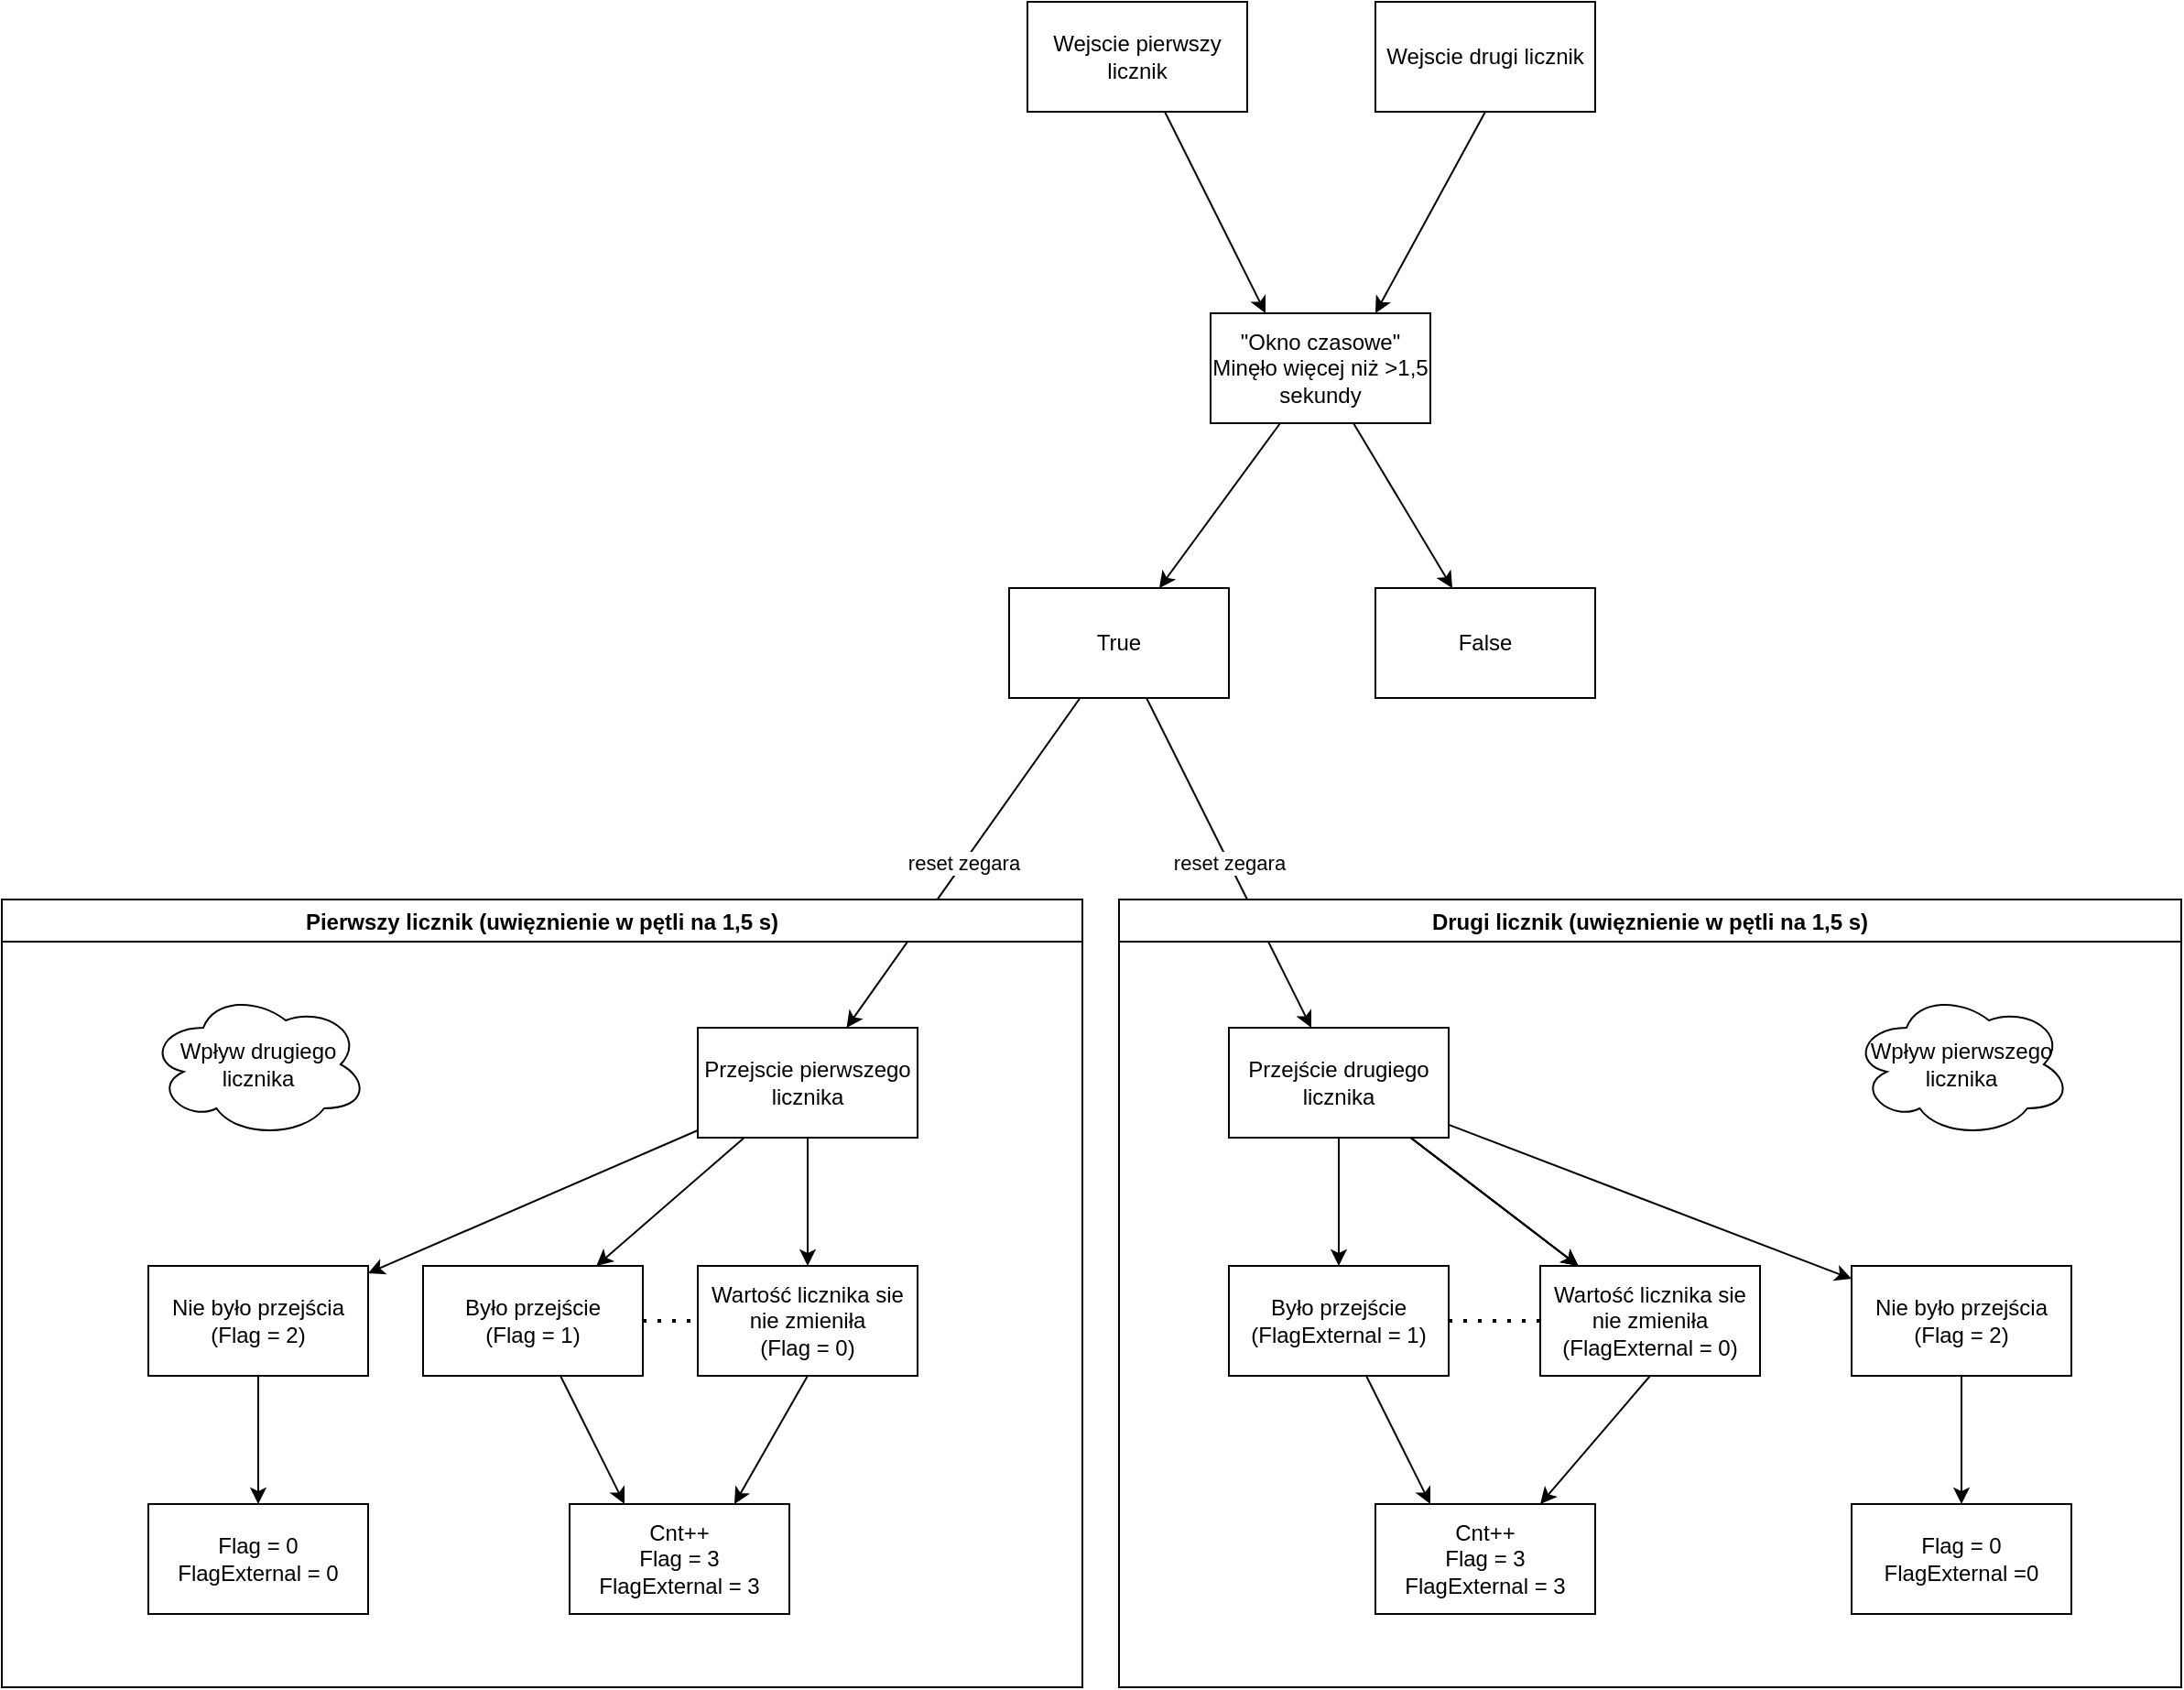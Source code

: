 <mxfile>
    <diagram id="mQOG-CtDPcIia1afdcd2" name="Page-1">
        <mxGraphModel dx="1525" dy="366" grid="1" gridSize="10" guides="1" tooltips="1" connect="1" arrows="1" fold="1" page="1" pageScale="1" pageWidth="850" pageHeight="1100" math="0" shadow="0">
            <root>
                <mxCell id="0"/>
                <mxCell id="1" parent="0"/>
                <mxCell id="8" value="" style="edgeStyle=none;html=1;entryX=0.25;entryY=0;entryDx=0;entryDy=0;" edge="1" parent="1" source="3" target="7">
                    <mxGeometry relative="1" as="geometry"/>
                </mxCell>
                <mxCell id="3" value="Wejscie pierwszy licznik" style="whiteSpace=wrap;html=1;rounded=0;" vertex="1" parent="1">
                    <mxGeometry x="210" y="220" width="120" height="60" as="geometry"/>
                </mxCell>
                <mxCell id="5" value="Wejscie drugi licznik" style="whiteSpace=wrap;html=1;rounded=0;" vertex="1" parent="1">
                    <mxGeometry x="400" y="220" width="120" height="60" as="geometry"/>
                </mxCell>
                <mxCell id="11" value="" style="edgeStyle=none;html=1;" edge="1" parent="1" source="7" target="10">
                    <mxGeometry relative="1" as="geometry"/>
                </mxCell>
                <mxCell id="13" value="" style="edgeStyle=none;html=1;" edge="1" parent="1" source="7" target="12">
                    <mxGeometry relative="1" as="geometry"/>
                </mxCell>
                <mxCell id="7" value="&quot;Okno czasowe&quot;&lt;br&gt;Minęło więcej niż &amp;gt;1,5 sekundy" style="whiteSpace=wrap;html=1;rounded=0;" vertex="1" parent="1">
                    <mxGeometry x="310" y="390" width="120" height="60" as="geometry"/>
                </mxCell>
                <mxCell id="9" value="" style="endArrow=classic;html=1;exitX=0.5;exitY=1;exitDx=0;exitDy=0;entryX=0.75;entryY=0;entryDx=0;entryDy=0;" edge="1" parent="1" source="5" target="7">
                    <mxGeometry width="50" height="50" relative="1" as="geometry">
                        <mxPoint x="410" y="440" as="sourcePoint"/>
                        <mxPoint x="460" y="390" as="targetPoint"/>
                    </mxGeometry>
                </mxCell>
                <mxCell id="15" value="reset zegara" style="edgeStyle=none;html=1;" edge="1" parent="1" source="10" target="14">
                    <mxGeometry relative="1" as="geometry"/>
                </mxCell>
                <mxCell id="17" value="reset zegara" style="edgeStyle=none;html=1;" edge="1" parent="1" source="10" target="16">
                    <mxGeometry relative="1" as="geometry"/>
                </mxCell>
                <mxCell id="10" value="True" style="whiteSpace=wrap;html=1;rounded=0;" vertex="1" parent="1">
                    <mxGeometry x="200" y="540" width="120" height="60" as="geometry"/>
                </mxCell>
                <mxCell id="12" value="False" style="whiteSpace=wrap;html=1;rounded=0;" vertex="1" parent="1">
                    <mxGeometry x="400" y="540" width="120" height="60" as="geometry"/>
                </mxCell>
                <mxCell id="23" value="" style="edgeStyle=none;html=1;" edge="1" parent="1" source="16" target="22">
                    <mxGeometry relative="1" as="geometry"/>
                </mxCell>
                <mxCell id="24" value="" style="edgeStyle=none;html=1;" edge="1" parent="1" source="16" target="22">
                    <mxGeometry relative="1" as="geometry"/>
                </mxCell>
                <mxCell id="25" value="" style="edgeStyle=none;html=1;" edge="1" parent="1" source="16" target="22">
                    <mxGeometry relative="1" as="geometry"/>
                </mxCell>
                <mxCell id="27" value="" style="edgeStyle=none;html=1;" edge="1" parent="1" source="16" target="26">
                    <mxGeometry relative="1" as="geometry"/>
                </mxCell>
                <mxCell id="42" value="" style="edgeStyle=none;html=1;" edge="1" parent="1" source="16" target="41">
                    <mxGeometry relative="1" as="geometry"/>
                </mxCell>
                <mxCell id="16" value="Przejście drugiego licznika" style="whiteSpace=wrap;html=1;rounded=0;" vertex="1" parent="1">
                    <mxGeometry x="320" y="780" width="120" height="60" as="geometry"/>
                </mxCell>
                <mxCell id="22" value="&lt;span&gt;Wartość licznika sie nie zmieniła&lt;/span&gt;&lt;br&gt;&lt;span&gt;(FlagExternal = 0)&lt;/span&gt;" style="whiteSpace=wrap;html=1;rounded=0;" vertex="1" parent="1">
                    <mxGeometry x="490" y="910" width="120" height="60" as="geometry"/>
                </mxCell>
                <mxCell id="33" value="" style="edgeStyle=none;html=1;entryX=0.25;entryY=0;entryDx=0;entryDy=0;" edge="1" parent="1" source="26" target="32">
                    <mxGeometry relative="1" as="geometry"/>
                </mxCell>
                <mxCell id="26" value="&lt;span&gt;Było przejście&lt;/span&gt;&lt;br&gt;&lt;span&gt;(FlagExternal = 1)&lt;/span&gt;" style="whiteSpace=wrap;html=1;rounded=0;" vertex="1" parent="1">
                    <mxGeometry x="320" y="910" width="120" height="60" as="geometry"/>
                </mxCell>
                <mxCell id="32" value="&lt;span&gt;Cnt++&lt;/span&gt;&lt;br&gt;&lt;span&gt;Flag = 3&lt;/span&gt;&lt;br&gt;&lt;span&gt;FlagExternal = 3&lt;/span&gt;" style="whiteSpace=wrap;html=1;rounded=0;" vertex="1" parent="1">
                    <mxGeometry x="400" y="1040" width="120" height="60" as="geometry"/>
                </mxCell>
                <mxCell id="34" value="" style="endArrow=classic;html=1;exitX=0.5;exitY=1;exitDx=0;exitDy=0;entryX=0.75;entryY=0;entryDx=0;entryDy=0;" edge="1" parent="1" source="22" target="32">
                    <mxGeometry width="50" height="50" relative="1" as="geometry">
                        <mxPoint x="270" y="1060" as="sourcePoint"/>
                        <mxPoint x="320" y="1010" as="targetPoint"/>
                    </mxGeometry>
                </mxCell>
                <mxCell id="44" value="" style="edgeStyle=none;html=1;" edge="1" parent="1" source="41" target="43">
                    <mxGeometry relative="1" as="geometry"/>
                </mxCell>
                <mxCell id="41" value="&lt;span&gt;Nie było przejścia&lt;/span&gt;&lt;br&gt;&lt;span&gt;(Flag = 2)&lt;/span&gt;" style="whiteSpace=wrap;html=1;rounded=0;" vertex="1" parent="1">
                    <mxGeometry x="660" y="910" width="120" height="60" as="geometry"/>
                </mxCell>
                <mxCell id="43" value="&lt;span&gt;Flag = 0&lt;/span&gt;&lt;br&gt;&lt;span&gt;FlagExternal =0&lt;/span&gt;" style="whiteSpace=wrap;html=1;rounded=0;" vertex="1" parent="1">
                    <mxGeometry x="660" y="1040" width="120" height="60" as="geometry"/>
                </mxCell>
                <mxCell id="46" value="" style="endArrow=none;dashed=1;html=1;dashPattern=1 3;strokeWidth=2;entryX=0;entryY=0.5;entryDx=0;entryDy=0;exitX=1;exitY=0.5;exitDx=0;exitDy=0;" edge="1" parent="1" source="26" target="22">
                    <mxGeometry width="50" height="50" relative="1" as="geometry">
                        <mxPoint x="170" y="980" as="sourcePoint"/>
                        <mxPoint x="220" y="930" as="targetPoint"/>
                    </mxGeometry>
                </mxCell>
                <mxCell id="47" value="Pierwszy licznik (uwięznienie w pętli na 1,5 s)" style="swimlane;" vertex="1" parent="1">
                    <mxGeometry x="-350" y="710" width="590" height="430" as="geometry"/>
                </mxCell>
                <mxCell id="14" value="Przejscie pierwszego licznika" style="whiteSpace=wrap;html=1;rounded=0;" vertex="1" parent="47">
                    <mxGeometry x="380" y="70" width="120" height="60" as="geometry"/>
                </mxCell>
                <mxCell id="18" value="Było przejście&lt;br&gt;(Flag = 1)" style="whiteSpace=wrap;html=1;rounded=0;" vertex="1" parent="47">
                    <mxGeometry x="230" y="200" width="120" height="60" as="geometry"/>
                </mxCell>
                <mxCell id="19" value="" style="edgeStyle=none;html=1;" edge="1" parent="47" source="14" target="18">
                    <mxGeometry relative="1" as="geometry"/>
                </mxCell>
                <mxCell id="20" value="Wartość licznika sie nie zmieniła&lt;br&gt;(Flag = 0)" style="whiteSpace=wrap;html=1;rounded=0;" vertex="1" parent="47">
                    <mxGeometry x="380" y="200" width="120" height="60" as="geometry"/>
                </mxCell>
                <mxCell id="21" value="" style="edgeStyle=none;html=1;" edge="1" parent="47" source="14" target="20">
                    <mxGeometry relative="1" as="geometry"/>
                </mxCell>
                <mxCell id="29" value="Cnt++&lt;br&gt;Flag = 3&lt;br&gt;FlagExternal = 3" style="whiteSpace=wrap;html=1;rounded=0;" vertex="1" parent="47">
                    <mxGeometry x="310" y="330" width="120" height="60" as="geometry"/>
                </mxCell>
                <mxCell id="30" value="" style="edgeStyle=none;html=1;entryX=0.25;entryY=0;entryDx=0;entryDy=0;" edge="1" parent="47" source="18" target="29">
                    <mxGeometry relative="1" as="geometry"/>
                </mxCell>
                <mxCell id="31" value="" style="endArrow=classic;html=1;exitX=0.5;exitY=1;exitDx=0;exitDy=0;entryX=0.75;entryY=0;entryDx=0;entryDy=0;" edge="1" parent="47" source="20" target="29">
                    <mxGeometry width="50" height="50" relative="1" as="geometry">
                        <mxPoint x="410" y="360" as="sourcePoint"/>
                        <mxPoint x="460" y="310" as="targetPoint"/>
                    </mxGeometry>
                </mxCell>
                <mxCell id="35" value="Nie było przejścia&lt;br&gt;(Flag = 2)" style="whiteSpace=wrap;html=1;rounded=0;" vertex="1" parent="47">
                    <mxGeometry x="80" y="200" width="120" height="60" as="geometry"/>
                </mxCell>
                <mxCell id="36" value="" style="edgeStyle=none;html=1;" edge="1" parent="47" source="14" target="35">
                    <mxGeometry relative="1" as="geometry"/>
                </mxCell>
                <mxCell id="39" value="Flag = 0&lt;br&gt;FlagExternal = 0" style="whiteSpace=wrap;html=1;rounded=0;" vertex="1" parent="47">
                    <mxGeometry x="80" y="330" width="120" height="60" as="geometry"/>
                </mxCell>
                <mxCell id="40" value="" style="edgeStyle=none;html=1;" edge="1" parent="47" source="35" target="39">
                    <mxGeometry relative="1" as="geometry"/>
                </mxCell>
                <mxCell id="45" value="" style="endArrow=none;dashed=1;html=1;dashPattern=1 3;strokeWidth=2;exitX=1;exitY=0.5;exitDx=0;exitDy=0;entryX=0;entryY=0.5;entryDx=0;entryDy=0;" edge="1" parent="47" source="18" target="20">
                    <mxGeometry width="50" height="50" relative="1" as="geometry">
                        <mxPoint x="470" y="270" as="sourcePoint"/>
                        <mxPoint x="520" y="220" as="targetPoint"/>
                    </mxGeometry>
                </mxCell>
                <mxCell id="49" value="Wpływ drugiego licznika" style="ellipse;shape=cloud;whiteSpace=wrap;html=1;" vertex="1" parent="47">
                    <mxGeometry x="80" y="50" width="120" height="80" as="geometry"/>
                </mxCell>
                <mxCell id="48" value="Drugi licznik (uwięznienie w pętli na 1,5 s)" style="swimlane;" vertex="1" parent="1">
                    <mxGeometry x="260" y="710" width="580" height="430" as="geometry"/>
                </mxCell>
                <mxCell id="50" value="Wpływ pierwszego licznika" style="ellipse;shape=cloud;whiteSpace=wrap;html=1;" vertex="1" parent="48">
                    <mxGeometry x="400" y="50" width="120" height="80" as="geometry"/>
                </mxCell>
            </root>
        </mxGraphModel>
    </diagram>
</mxfile>